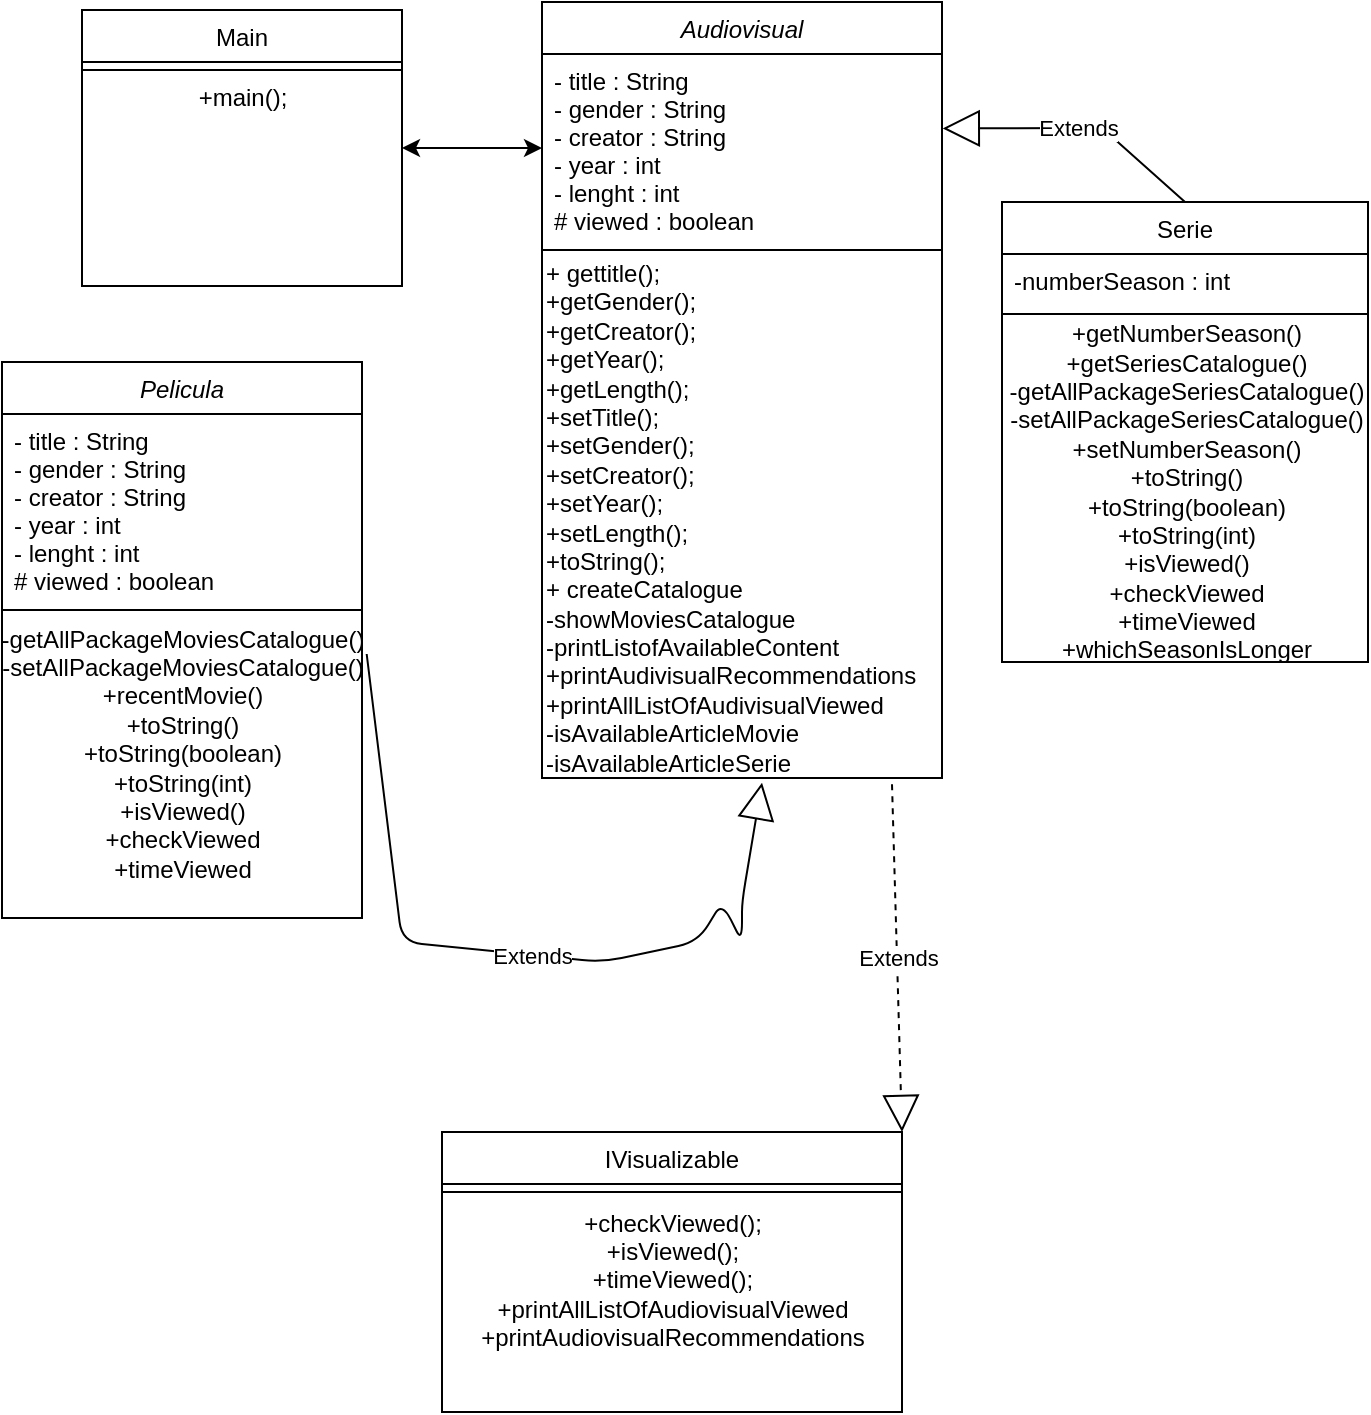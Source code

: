 <mxfile version="13.10.4" type="device"><diagram id="C5RBs43oDa-KdzZeNtuy" name="Page-1"><mxGraphModel dx="1422" dy="833" grid="1" gridSize="10" guides="1" tooltips="1" connect="1" arrows="1" fold="1" page="1" pageScale="1" pageWidth="827" pageHeight="1169" math="0" shadow="0"><root><mxCell id="WIyWlLk6GJQsqaUBKTNV-0"/><mxCell id="WIyWlLk6GJQsqaUBKTNV-1" parent="WIyWlLk6GJQsqaUBKTNV-0"/><mxCell id="zkfFHV4jXpPFQw0GAbJ--0" value="Pelicula" style="swimlane;fontStyle=2;align=center;verticalAlign=top;childLayout=stackLayout;horizontal=1;startSize=26;horizontalStack=0;resizeParent=1;resizeLast=0;collapsible=1;marginBottom=0;rounded=0;shadow=0;strokeWidth=1;" parent="WIyWlLk6GJQsqaUBKTNV-1" vertex="1"><mxGeometry x="130" y="200" width="180" height="278" as="geometry"><mxRectangle x="230" y="140" width="160" height="26" as="alternateBounds"/></mxGeometry></mxCell><mxCell id="zkfFHV4jXpPFQw0GAbJ--1" value="- title : String&#10;- gender : String&#10;- creator : String&#10;- year : int&#10;- lenght : int&#10;# viewed : boolean &#10;" style="text;align=left;verticalAlign=top;spacingLeft=4;spacingRight=4;overflow=hidden;rotatable=0;points=[[0,0.5],[1,0.5]];portConstraint=eastwest;" parent="zkfFHV4jXpPFQw0GAbJ--0" vertex="1"><mxGeometry y="26" width="180" height="94" as="geometry"/></mxCell><mxCell id="zkfFHV4jXpPFQw0GAbJ--4" value="" style="line;html=1;strokeWidth=1;align=left;verticalAlign=middle;spacingTop=-1;spacingLeft=3;spacingRight=3;rotatable=0;labelPosition=right;points=[];portConstraint=eastwest;" parent="zkfFHV4jXpPFQw0GAbJ--0" vertex="1"><mxGeometry y="120" width="180" height="8" as="geometry"/></mxCell><mxCell id="NkzTJC7alsc5xtDsP0cc-0" value="-getAllPackageMoviesCatalogue()&lt;br&gt;-setAllPackageMoviesCatalogue()&lt;br&gt;+recentMovie()&lt;br&gt;+toString()&lt;br&gt;+toString(boolean)&lt;br&gt;+toString(int)&lt;br&gt;+isViewed()&lt;br&gt;+checkViewed&lt;br&gt;+timeViewed&lt;br&gt;&lt;br&gt;" style="text;html=1;align=center;verticalAlign=middle;resizable=0;points=[];autosize=1;" parent="zkfFHV4jXpPFQw0GAbJ--0" vertex="1"><mxGeometry y="128" width="180" height="150" as="geometry"/></mxCell><mxCell id="NkzTJC7alsc5xtDsP0cc-9" value="Extends" style="endArrow=block;endSize=16;endFill=0;html=1;entryX=1;entryY=0;entryDx=0;entryDy=0;dashed=1;exitX=0.875;exitY=1.012;exitDx=0;exitDy=0;exitPerimeter=0;" parent="WIyWlLk6GJQsqaUBKTNV-1" source="cKxTb5eCpjOh1WDcrRnG-3" target="zkfFHV4jXpPFQw0GAbJ--13" edge="1"><mxGeometry width="160" relative="1" as="geometry"><mxPoint x="510" y="490" as="sourcePoint"/><mxPoint x="370.001" y="608.94" as="targetPoint"/><Array as="points"/></mxGeometry></mxCell><mxCell id="zkfFHV4jXpPFQw0GAbJ--6" value="Main" style="swimlane;fontStyle=0;align=center;verticalAlign=top;childLayout=stackLayout;horizontal=1;startSize=26;horizontalStack=0;resizeParent=1;resizeLast=0;collapsible=1;marginBottom=0;rounded=0;shadow=0;strokeWidth=1;" parent="WIyWlLk6GJQsqaUBKTNV-1" vertex="1"><mxGeometry x="170" y="24" width="160" height="138" as="geometry"><mxRectangle x="130" y="380" width="160" height="26" as="alternateBounds"/></mxGeometry></mxCell><mxCell id="zkfFHV4jXpPFQw0GAbJ--9" value="" style="line;html=1;strokeWidth=1;align=left;verticalAlign=middle;spacingTop=-1;spacingLeft=3;spacingRight=3;rotatable=0;labelPosition=right;points=[];portConstraint=eastwest;" parent="zkfFHV4jXpPFQw0GAbJ--6" vertex="1"><mxGeometry y="26" width="160" height="8" as="geometry"/></mxCell><mxCell id="NkzTJC7alsc5xtDsP0cc-3" value="+main();" style="text;html=1;align=center;verticalAlign=middle;resizable=0;points=[];autosize=1;" parent="zkfFHV4jXpPFQw0GAbJ--6" vertex="1"><mxGeometry y="34" width="160" height="20" as="geometry"/></mxCell><mxCell id="zkfFHV4jXpPFQw0GAbJ--17" value="Serie" style="swimlane;fontStyle=0;align=center;verticalAlign=top;childLayout=stackLayout;horizontal=1;startSize=26;horizontalStack=0;resizeParent=1;resizeLast=0;collapsible=1;marginBottom=0;rounded=0;shadow=0;strokeWidth=1;" parent="WIyWlLk6GJQsqaUBKTNV-1" vertex="1"><mxGeometry x="630" y="120" width="183" height="230" as="geometry"><mxRectangle x="550" y="140" width="160" height="26" as="alternateBounds"/></mxGeometry></mxCell><mxCell id="zkfFHV4jXpPFQw0GAbJ--18" value="-numberSeason : int" style="text;align=left;verticalAlign=top;spacingLeft=4;spacingRight=4;overflow=hidden;rotatable=0;points=[[0,0.5],[1,0.5]];portConstraint=eastwest;" parent="zkfFHV4jXpPFQw0GAbJ--17" vertex="1"><mxGeometry y="26" width="183" height="26" as="geometry"/></mxCell><mxCell id="zkfFHV4jXpPFQw0GAbJ--23" value="" style="line;html=1;strokeWidth=1;align=left;verticalAlign=middle;spacingTop=-1;spacingLeft=3;spacingRight=3;rotatable=0;labelPosition=right;points=[];portConstraint=eastwest;" parent="zkfFHV4jXpPFQw0GAbJ--17" vertex="1"><mxGeometry y="52" width="183" height="8" as="geometry"/></mxCell><mxCell id="NkzTJC7alsc5xtDsP0cc-2" value="+getNumberSeason()&lt;br&gt;+getSeriesCatalogue()&lt;br&gt;-getAllPackageSeriesCatalogue()&lt;br&gt;-setAllPackageSeriesCatalogue()&lt;br&gt;+setNumberSeason()&lt;br&gt;+toString()&lt;br&gt;+toString(boolean)&lt;br&gt;+toString(int)&lt;br&gt;+isViewed()&lt;br&gt;+checkViewed&lt;br&gt;+timeViewed&lt;br&gt;+whichSeasonIsLonger" style="text;html=1;align=center;verticalAlign=middle;resizable=0;points=[];autosize=1;" parent="zkfFHV4jXpPFQw0GAbJ--17" vertex="1"><mxGeometry y="60" width="183" height="170" as="geometry"/></mxCell><mxCell id="zkfFHV4jXpPFQw0GAbJ--13" value="IVisualizable" style="swimlane;fontStyle=0;align=center;verticalAlign=top;childLayout=stackLayout;horizontal=1;startSize=26;horizontalStack=0;resizeParent=1;resizeLast=0;collapsible=1;marginBottom=0;rounded=0;shadow=0;strokeWidth=1;" parent="WIyWlLk6GJQsqaUBKTNV-1" vertex="1"><mxGeometry x="350" y="585" width="230" height="140" as="geometry"><mxRectangle x="340" y="380" width="170" height="26" as="alternateBounds"/></mxGeometry></mxCell><mxCell id="zkfFHV4jXpPFQw0GAbJ--15" value="" style="line;html=1;strokeWidth=1;align=left;verticalAlign=middle;spacingTop=-1;spacingLeft=3;spacingRight=3;rotatable=0;labelPosition=right;points=[];portConstraint=eastwest;" parent="zkfFHV4jXpPFQw0GAbJ--13" vertex="1"><mxGeometry y="26" width="230" height="8" as="geometry"/></mxCell><mxCell id="NkzTJC7alsc5xtDsP0cc-7" value="+checkViewed();&lt;br&gt;+isViewed();&lt;br&gt;+timeViewed();&lt;br&gt;+printAllListOfAudiovisualViewed&lt;br&gt;+printAudiovisualRecommendations&lt;br&gt;" style="text;html=1;align=center;verticalAlign=middle;resizable=0;points=[];autosize=1;" parent="zkfFHV4jXpPFQw0GAbJ--13" vertex="1"><mxGeometry y="34" width="230" height="80" as="geometry"/></mxCell><mxCell id="cKxTb5eCpjOh1WDcrRnG-0" value="Audiovisual" style="swimlane;fontStyle=2;align=center;verticalAlign=top;childLayout=stackLayout;horizontal=1;startSize=26;horizontalStack=0;resizeParent=1;resizeLast=0;collapsible=1;marginBottom=0;rounded=0;shadow=0;strokeWidth=1;" parent="WIyWlLk6GJQsqaUBKTNV-1" vertex="1"><mxGeometry x="400" y="20" width="200" height="388" as="geometry"><mxRectangle x="230" y="140" width="160" height="26" as="alternateBounds"/></mxGeometry></mxCell><mxCell id="cKxTb5eCpjOh1WDcrRnG-1" value="- title : String&#10;- gender : String&#10;- creator : String&#10;- year : int&#10;- lenght : int&#10;# viewed : boolean &#10;" style="text;align=left;verticalAlign=top;spacingLeft=4;spacingRight=4;overflow=hidden;rotatable=0;points=[[0,0.5],[1,0.5]];portConstraint=eastwest;" parent="cKxTb5eCpjOh1WDcrRnG-0" vertex="1"><mxGeometry y="26" width="200" height="94" as="geometry"/></mxCell><mxCell id="cKxTb5eCpjOh1WDcrRnG-2" value="" style="line;html=1;strokeWidth=1;align=left;verticalAlign=middle;spacingTop=-1;spacingLeft=3;spacingRight=3;rotatable=0;labelPosition=right;points=[];portConstraint=eastwest;" parent="cKxTb5eCpjOh1WDcrRnG-0" vertex="1"><mxGeometry y="120" width="200" height="8" as="geometry"/></mxCell><mxCell id="cKxTb5eCpjOh1WDcrRnG-3" value="+ gettitle();&lt;br&gt;+getGender();&lt;br&gt;+getCreator();&lt;br&gt;+getYear();&lt;br&gt;+getLength();&lt;br&gt;+setTitle();&lt;br&gt;+setGender();&lt;br&gt;+setCreator();&lt;br&gt;+setYear();&lt;br&gt;+setLength();&lt;br&gt;+toString();&lt;br&gt;+ createCatalogue&lt;br&gt;-showMoviesCatalogue&lt;br&gt;-printListofAvailableContent&lt;br&gt;+printAudivisualRecommendations&lt;br&gt;+printAllListOfAudivisualViewed&lt;br&gt;-isAvailableArticleMovie&lt;br&gt;-isAvailableArticleSerie" style="text;html=1;align=left;verticalAlign=middle;resizable=0;points=[];autosize=1;" parent="cKxTb5eCpjOh1WDcrRnG-0" vertex="1"><mxGeometry y="128" width="200" height="260" as="geometry"/></mxCell><mxCell id="cKxTb5eCpjOh1WDcrRnG-4" value="" style="endArrow=classic;startArrow=classic;html=1;exitX=1;exitY=0.5;exitDx=0;exitDy=0;entryX=0;entryY=0.5;entryDx=0;entryDy=0;" parent="WIyWlLk6GJQsqaUBKTNV-1" source="zkfFHV4jXpPFQw0GAbJ--6" target="cKxTb5eCpjOh1WDcrRnG-1" edge="1"><mxGeometry width="50" height="50" relative="1" as="geometry"><mxPoint x="310" y="90" as="sourcePoint"/><mxPoint x="360" y="40" as="targetPoint"/></mxGeometry></mxCell><mxCell id="cKxTb5eCpjOh1WDcrRnG-5" value="Extends" style="endArrow=block;endSize=16;endFill=0;html=1;exitX=0.5;exitY=0;exitDx=0;exitDy=0;entryX=1.002;entryY=0.396;entryDx=0;entryDy=0;entryPerimeter=0;" parent="WIyWlLk6GJQsqaUBKTNV-1" source="zkfFHV4jXpPFQw0GAbJ--17" target="cKxTb5eCpjOh1WDcrRnG-1" edge="1"><mxGeometry width="160" relative="1" as="geometry"><mxPoint x="667" y="150" as="sourcePoint"/><mxPoint x="827" y="150" as="targetPoint"/><Array as="points"><mxPoint x="680" y="83"/></Array></mxGeometry></mxCell><mxCell id="cKxTb5eCpjOh1WDcrRnG-6" value="Extends" style="endArrow=block;endSize=16;endFill=0;html=1;exitX=1.013;exitY=0.12;exitDx=0;exitDy=0;exitPerimeter=0;entryX=0.55;entryY=1.009;entryDx=0;entryDy=0;entryPerimeter=0;" parent="WIyWlLk6GJQsqaUBKTNV-1" source="NkzTJC7alsc5xtDsP0cc-0" edge="1" target="cKxTb5eCpjOh1WDcrRnG-3"><mxGeometry width="160" relative="1" as="geometry"><mxPoint x="360" y="360" as="sourcePoint"/><mxPoint x="520" y="440" as="targetPoint"/><Array as="points"><mxPoint x="330" y="490"/><mxPoint x="430" y="500"/><mxPoint x="478" y="490"/><mxPoint x="490" y="470"/><mxPoint x="500" y="490"/><mxPoint x="500" y="470"/></Array></mxGeometry></mxCell></root></mxGraphModel></diagram></mxfile>